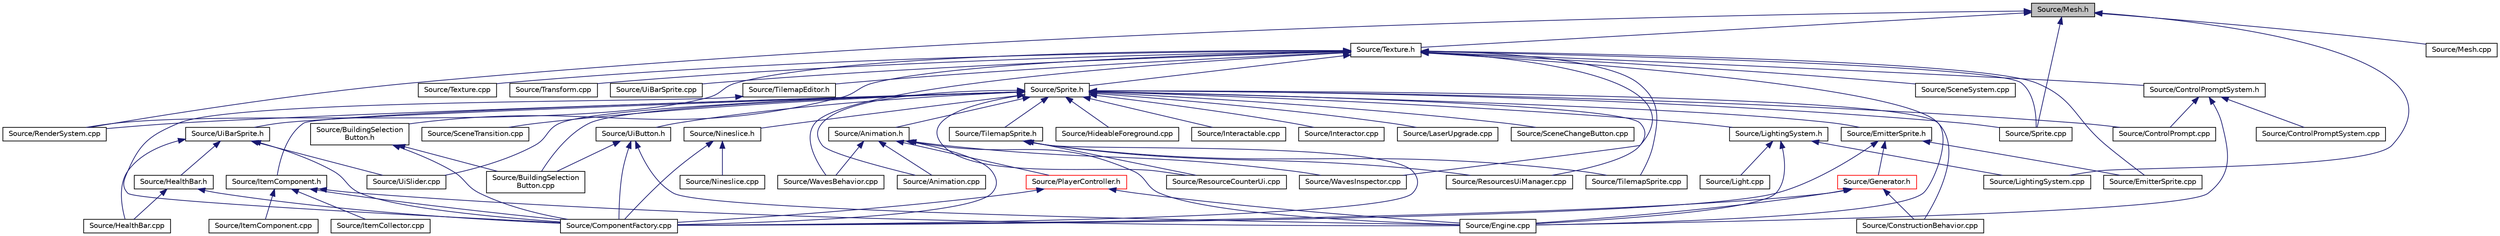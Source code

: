 digraph "Source/Mesh.h"
{
 // LATEX_PDF_SIZE
  edge [fontname="Helvetica",fontsize="10",labelfontname="Helvetica",labelfontsize="10"];
  node [fontname="Helvetica",fontsize="10",shape=record];
  Node1 [label="Source/Mesh.h",height=0.2,width=0.4,color="black", fillcolor="grey75", style="filled", fontcolor="black",tooltip="Mesh class - holds on to buffer/VAO references, draws their contents."];
  Node1 -> Node2 [dir="back",color="midnightblue",fontsize="10",style="solid"];
  Node2 [label="Source/LightingSystem.cpp",height=0.2,width=0.4,color="black", fillcolor="white", style="filled",URL="$LightingSystem_8cpp.html",tooltip="Renders lights in the scene."];
  Node1 -> Node3 [dir="back",color="midnightblue",fontsize="10",style="solid"];
  Node3 [label="Source/Mesh.cpp",height=0.2,width=0.4,color="black", fillcolor="white", style="filled",URL="$Mesh_8cpp.html",tooltip="Implementation of Mesh class."];
  Node1 -> Node4 [dir="back",color="midnightblue",fontsize="10",style="solid"];
  Node4 [label="Source/RenderSystem.cpp",height=0.2,width=0.4,color="black", fillcolor="white", style="filled",URL="$RenderSystem_8cpp.html",tooltip="System responsible for drawing sprites and basic shapes."];
  Node1 -> Node5 [dir="back",color="midnightblue",fontsize="10",style="solid"];
  Node5 [label="Source/Sprite.cpp",height=0.2,width=0.4,color="black", fillcolor="white", style="filled",URL="$Sprite_8cpp.html",tooltip="Implementation of Sprite component."];
  Node1 -> Node6 [dir="back",color="midnightblue",fontsize="10",style="solid"];
  Node6 [label="Source/Texture.h",height=0.2,width=0.4,color="black", fillcolor="white", style="filled",URL="$Texture_8h.html",tooltip="Header for the OpenGL texture wrapper."];
  Node6 -> Node7 [dir="back",color="midnightblue",fontsize="10",style="solid"];
  Node7 [label="Source/BuildingSelection\lButton.h",height=0.2,width=0.4,color="black", fillcolor="white", style="filled",URL="$BuildingSelectionButton_8h.html",tooltip="button that selects which building the ConstructionManager should place"];
  Node7 -> Node8 [dir="back",color="midnightblue",fontsize="10",style="solid"];
  Node8 [label="Source/BuildingSelection\lButton.cpp",height=0.2,width=0.4,color="black", fillcolor="white", style="filled",URL="$BuildingSelectionButton_8cpp.html",tooltip="button that selects which building the ConstructionManager should place"];
  Node7 -> Node9 [dir="back",color="midnightblue",fontsize="10",style="solid"];
  Node9 [label="Source/ComponentFactory.cpp",height=0.2,width=0.4,color="black", fillcolor="white", style="filled",URL="$ComponentFactory_8cpp.html",tooltip="Definitions for the component factory class."];
  Node6 -> Node10 [dir="back",color="midnightblue",fontsize="10",style="solid"];
  Node10 [label="Source/ControlPromptSystem.h",height=0.2,width=0.4,color="black", fillcolor="white", style="filled",URL="$ControlPromptSystem_8h.html",tooltip="System that displays ControlPrompts from Actions."];
  Node10 -> Node11 [dir="back",color="midnightblue",fontsize="10",style="solid"];
  Node11 [label="Source/ControlPrompt.cpp",height=0.2,width=0.4,color="black", fillcolor="white", style="filled",URL="$ControlPrompt_8cpp.html",tooltip="Displays a control prompt for an ActionReference."];
  Node10 -> Node12 [dir="back",color="midnightblue",fontsize="10",style="solid"];
  Node12 [label="Source/ControlPromptSystem.cpp",height=0.2,width=0.4,color="black", fillcolor="white", style="filled",URL="$ControlPromptSystem_8cpp.html",tooltip="System that displays ControlPrompts from Actions."];
  Node10 -> Node13 [dir="back",color="midnightblue",fontsize="10",style="solid"];
  Node13 [label="Source/Engine.cpp",height=0.2,width=0.4,color="black", fillcolor="white", style="filled",URL="$Engine_8cpp.html",tooltip="Engine class."];
  Node6 -> Node14 [dir="back",color="midnightblue",fontsize="10",style="solid"];
  Node14 [label="Source/EmitterSprite.cpp",height=0.2,width=0.4,color="black", fillcolor="white", style="filled",URL="$EmitterSprite_8cpp.html",tooltip="Renders particles using data from SSBO."];
  Node6 -> Node13 [dir="back",color="midnightblue",fontsize="10",style="solid"];
  Node6 -> Node4 [dir="back",color="midnightblue",fontsize="10",style="solid"];
  Node6 -> Node15 [dir="back",color="midnightblue",fontsize="10",style="solid"];
  Node15 [label="Source/SceneSystem.cpp",height=0.2,width=0.4,color="black", fillcolor="white", style="filled",URL="$SceneSystem_8cpp.html",tooltip="handles the process of resetting and changing scenes"];
  Node6 -> Node5 [dir="back",color="midnightblue",fontsize="10",style="solid"];
  Node6 -> Node16 [dir="back",color="midnightblue",fontsize="10",style="solid"];
  Node16 [label="Source/Sprite.h",height=0.2,width=0.4,color="black", fillcolor="white", style="filled",URL="$Sprite_8h_source.html",tooltip=" "];
  Node16 -> Node17 [dir="back",color="midnightblue",fontsize="10",style="solid"];
  Node17 [label="Source/Animation.cpp",height=0.2,width=0.4,color="black", fillcolor="white", style="filled",URL="$Animation_8cpp.html",tooltip="animation component implimentation"];
  Node16 -> Node18 [dir="back",color="midnightblue",fontsize="10",style="solid"];
  Node18 [label="Source/Animation.h",height=0.2,width=0.4,color="black", fillcolor="white", style="filled",URL="$Animation_8h.html",tooltip="animation component class"];
  Node18 -> Node17 [dir="back",color="midnightblue",fontsize="10",style="solid"];
  Node18 -> Node9 [dir="back",color="midnightblue",fontsize="10",style="solid"];
  Node18 -> Node13 [dir="back",color="midnightblue",fontsize="10",style="solid"];
  Node18 -> Node19 [dir="back",color="midnightblue",fontsize="10",style="solid"];
  Node19 [label="Source/PlayerController.h",height=0.2,width=0.4,color="red", fillcolor="white", style="filled",URL="$PlayerController_8h.html",tooltip="PlayerController Behaviour Class."];
  Node19 -> Node9 [dir="back",color="midnightblue",fontsize="10",style="solid"];
  Node19 -> Node13 [dir="back",color="midnightblue",fontsize="10",style="solid"];
  Node18 -> Node22 [dir="back",color="midnightblue",fontsize="10",style="solid"];
  Node22 [label="Source/WavesBehavior.cpp",height=0.2,width=0.4,color="black", fillcolor="white", style="filled",URL="$WavesBehavior_8cpp.html",tooltip="Definitions for wave and spawning behavior."];
  Node18 -> Node23 [dir="back",color="midnightblue",fontsize="10",style="solid"];
  Node23 [label="Source/WavesInspector.cpp",height=0.2,width=0.4,color="black", fillcolor="white", style="filled",URL="$WavesInspector_8cpp.html",tooltip="Definitions for wave and spawning editing in game."];
  Node16 -> Node8 [dir="back",color="midnightblue",fontsize="10",style="solid"];
  Node16 -> Node24 [dir="back",color="midnightblue",fontsize="10",style="solid"];
  Node24 [label="Source/ConstructionBehavior.cpp",height=0.2,width=0.4,color="black", fillcolor="white", style="filled",URL="$ConstructionBehavior_8cpp.html",tooltip="handles the construction of towers and modification of terrain"];
  Node16 -> Node11 [dir="back",color="midnightblue",fontsize="10",style="solid"];
  Node16 -> Node25 [dir="back",color="midnightblue",fontsize="10",style="solid"];
  Node25 [label="Source/EmitterSprite.h",height=0.2,width=0.4,color="black", fillcolor="white", style="filled",URL="$EmitterSprite_8h.html",tooltip="Renders particles using data from SSBO."];
  Node25 -> Node9 [dir="back",color="midnightblue",fontsize="10",style="solid"];
  Node25 -> Node14 [dir="back",color="midnightblue",fontsize="10",style="solid"];
  Node25 -> Node26 [dir="back",color="midnightblue",fontsize="10",style="solid"];
  Node26 [label="Source/Generator.h",height=0.2,width=0.4,color="red", fillcolor="white", style="filled",URL="$Generator_8h_source.html",tooltip=" "];
  Node26 -> Node9 [dir="back",color="midnightblue",fontsize="10",style="solid"];
  Node26 -> Node24 [dir="back",color="midnightblue",fontsize="10",style="solid"];
  Node26 -> Node13 [dir="back",color="midnightblue",fontsize="10",style="solid"];
  Node16 -> Node28 [dir="back",color="midnightblue",fontsize="10",style="solid"];
  Node28 [label="Source/HideableForeground.cpp",height=0.2,width=0.4,color="black", fillcolor="white", style="filled",URL="$HideableForeground_8cpp.html",tooltip="Component that hides an attached Sprite when it overlaps something."];
  Node16 -> Node29 [dir="back",color="midnightblue",fontsize="10",style="solid"];
  Node29 [label="Source/Interactable.cpp",height=0.2,width=0.4,color="black", fillcolor="white", style="filled",URL="$Interactable_8cpp.html",tooltip="Component which can be interacted with by pressing a button when nearby."];
  Node16 -> Node30 [dir="back",color="midnightblue",fontsize="10",style="solid"];
  Node30 [label="Source/Interactor.cpp",height=0.2,width=0.4,color="black", fillcolor="white", style="filled",URL="$Interactor_8cpp.html",tooltip="Behavior that can interact with nearby Interactable Components."];
  Node16 -> Node31 [dir="back",color="midnightblue",fontsize="10",style="solid"];
  Node31 [label="Source/ItemComponent.h",height=0.2,width=0.4,color="black", fillcolor="white", style="filled",URL="$ItemComponent_8h.html",tooltip="Item in the world that can be picked up."];
  Node31 -> Node9 [dir="back",color="midnightblue",fontsize="10",style="solid"];
  Node31 -> Node13 [dir="back",color="midnightblue",fontsize="10",style="solid"];
  Node31 -> Node32 [dir="back",color="midnightblue",fontsize="10",style="solid"];
  Node32 [label="Source/ItemCollector.cpp",height=0.2,width=0.4,color="black", fillcolor="white", style="filled",URL="$ItemCollector_8cpp.html",tooltip="Component that attracts and collects item entities in the world."];
  Node31 -> Node33 [dir="back",color="midnightblue",fontsize="10",style="solid"];
  Node33 [label="Source/ItemComponent.cpp",height=0.2,width=0.4,color="black", fillcolor="white", style="filled",URL="$ItemComponent_8cpp.html",tooltip="Item in the world that can be picked up."];
  Node16 -> Node34 [dir="back",color="midnightblue",fontsize="10",style="solid"];
  Node34 [label="Source/LaserUpgrade.cpp",height=0.2,width=0.4,color="black", fillcolor="white", style="filled",URL="$LaserUpgrade_8cpp.html",tooltip="collectable upgrade to the player's MiningLaser"];
  Node16 -> Node35 [dir="back",color="midnightblue",fontsize="10",style="solid"];
  Node35 [label="Source/LightingSystem.h",height=0.2,width=0.4,color="black", fillcolor="white", style="filled",URL="$LightingSystem_8h.html",tooltip="Lighting system interface."];
  Node35 -> Node13 [dir="back",color="midnightblue",fontsize="10",style="solid"];
  Node35 -> Node36 [dir="back",color="midnightblue",fontsize="10",style="solid"];
  Node36 [label="Source/Light.cpp",height=0.2,width=0.4,color="black", fillcolor="white", style="filled",URL="$Light_8cpp.html",tooltip="Light source component. It shines."];
  Node35 -> Node2 [dir="back",color="midnightblue",fontsize="10",style="solid"];
  Node16 -> Node37 [dir="back",color="midnightblue",fontsize="10",style="solid"];
  Node37 [label="Source/Nineslice.h",height=0.2,width=0.4,color="black", fillcolor="white", style="filled",URL="$Nineslice_8h.html",tooltip="sprite that renders a nineslice"];
  Node37 -> Node9 [dir="back",color="midnightblue",fontsize="10",style="solid"];
  Node37 -> Node38 [dir="back",color="midnightblue",fontsize="10",style="solid"];
  Node38 [label="Source/Nineslice.cpp",height=0.2,width=0.4,color="black", fillcolor="white", style="filled",URL="$Nineslice_8cpp.html",tooltip="sprite that renders a nineslice"];
  Node16 -> Node4 [dir="back",color="midnightblue",fontsize="10",style="solid"];
  Node16 -> Node39 [dir="back",color="midnightblue",fontsize="10",style="solid"];
  Node39 [label="Source/ResourceCounterUi.cpp",height=0.2,width=0.4,color="black", fillcolor="white", style="filled",URL="$ResourceCounterUi_8cpp.html",tooltip="Ui Component that displays a resource sprite and a count."];
  Node16 -> Node40 [dir="back",color="midnightblue",fontsize="10",style="solid"];
  Node40 [label="Source/ResourcesUiManager.cpp",height=0.2,width=0.4,color="black", fillcolor="white", style="filled",URL="$ResourcesUiManager_8cpp.html",tooltip="Component that manages the UI for displaying what resources a player currently has."];
  Node16 -> Node41 [dir="back",color="midnightblue",fontsize="10",style="solid"];
  Node41 [label="Source/SceneChangeButton.cpp",height=0.2,width=0.4,color="black", fillcolor="white", style="filled",URL="$SceneChangeButton_8cpp.html",tooltip="Component that changes the scene when clicked."];
  Node16 -> Node42 [dir="back",color="midnightblue",fontsize="10",style="solid"];
  Node42 [label="Source/SceneTransition.cpp",height=0.2,width=0.4,color="black", fillcolor="white", style="filled",URL="$SceneTransition_8cpp.html",tooltip="fades a texture out and in when transitioning between scenes"];
  Node16 -> Node5 [dir="back",color="midnightblue",fontsize="10",style="solid"];
  Node16 -> Node43 [dir="back",color="midnightblue",fontsize="10",style="solid"];
  Node43 [label="Source/TilemapSprite.h",height=0.2,width=0.4,color="black", fillcolor="white", style="filled",URL="$TilemapSprite_8h.html",tooltip="A version of Sprite specifically for rendering tiles."];
  Node43 -> Node9 [dir="back",color="midnightblue",fontsize="10",style="solid"];
  Node43 -> Node39 [dir="back",color="midnightblue",fontsize="10",style="solid"];
  Node43 -> Node40 [dir="back",color="midnightblue",fontsize="10",style="solid"];
  Node43 -> Node44 [dir="back",color="midnightblue",fontsize="10",style="solid"];
  Node44 [label="Source/TilemapSprite.cpp",height=0.2,width=0.4,color="black", fillcolor="white", style="filled",URL="$TilemapSprite_8cpp.html",tooltip="A version of Sprite specifically for rendering tiles."];
  Node16 -> Node45 [dir="back",color="midnightblue",fontsize="10",style="solid"];
  Node45 [label="Source/UiBarSprite.h",height=0.2,width=0.4,color="black", fillcolor="white", style="filled",URL="$UiBarSprite_8h.html",tooltip="sprite that renders a ui bar"];
  Node45 -> Node9 [dir="back",color="midnightblue",fontsize="10",style="solid"];
  Node45 -> Node46 [dir="back",color="midnightblue",fontsize="10",style="solid"];
  Node46 [label="Source/HealthBar.cpp",height=0.2,width=0.4,color="black", fillcolor="white", style="filled",URL="$HealthBar_8cpp.html",tooltip="health bar UI that displays offset from an Entity with a Health component"];
  Node45 -> Node47 [dir="back",color="midnightblue",fontsize="10",style="solid"];
  Node47 [label="Source/HealthBar.h",height=0.2,width=0.4,color="black", fillcolor="white", style="filled",URL="$HealthBar_8h.html",tooltip="health bar UI that displays offset from an Entity with a Health component"];
  Node47 -> Node9 [dir="back",color="midnightblue",fontsize="10",style="solid"];
  Node47 -> Node46 [dir="back",color="midnightblue",fontsize="10",style="solid"];
  Node45 -> Node48 [dir="back",color="midnightblue",fontsize="10",style="solid"];
  Node48 [label="Source/UiSlider.cpp",height=0.2,width=0.4,color="black", fillcolor="white", style="filled",URL="$UiSlider_8cpp.html",tooltip="Ui Slider component."];
  Node16 -> Node49 [dir="back",color="midnightblue",fontsize="10",style="solid"];
  Node49 [label="Source/UiButton.h",height=0.2,width=0.4,color="black", fillcolor="white", style="filled",URL="$UiButton_8h.html",tooltip="Ui Button that sends an event when clicked."];
  Node49 -> Node8 [dir="back",color="midnightblue",fontsize="10",style="solid"];
  Node49 -> Node9 [dir="back",color="midnightblue",fontsize="10",style="solid"];
  Node49 -> Node13 [dir="back",color="midnightblue",fontsize="10",style="solid"];
  Node16 -> Node48 [dir="back",color="midnightblue",fontsize="10",style="solid"];
  Node6 -> Node50 [dir="back",color="midnightblue",fontsize="10",style="solid"];
  Node50 [label="Source/Texture.cpp",height=0.2,width=0.4,color="black", fillcolor="white", style="filled",URL="$Texture_8cpp.html",tooltip="Wrapper/manager for OpenGL texture."];
  Node6 -> Node51 [dir="back",color="midnightblue",fontsize="10",style="solid"];
  Node51 [label="Source/TilemapEditor.h",height=0.2,width=0.4,color="black", fillcolor="white", style="filled",URL="$TilemapEditor_8h.html",tooltip="Component that allows direct editing of a Tilemap."];
  Node51 -> Node9 [dir="back",color="midnightblue",fontsize="10",style="solid"];
  Node6 -> Node44 [dir="back",color="midnightblue",fontsize="10",style="solid"];
  Node6 -> Node52 [dir="back",color="midnightblue",fontsize="10",style="solid"];
  Node52 [label="Source/Transform.cpp",height=0.2,width=0.4,color="black", fillcolor="white", style="filled",URL="$Transform_8cpp.html",tooltip="Function definitions for the Transform class."];
  Node6 -> Node53 [dir="back",color="midnightblue",fontsize="10",style="solid"];
  Node53 [label="Source/UiBarSprite.cpp",height=0.2,width=0.4,color="black", fillcolor="white", style="filled",URL="$UiBarSprite_8cpp.html",tooltip="sprite that renders a ui bar"];
  Node6 -> Node22 [dir="back",color="midnightblue",fontsize="10",style="solid"];
  Node6 -> Node23 [dir="back",color="midnightblue",fontsize="10",style="solid"];
}
